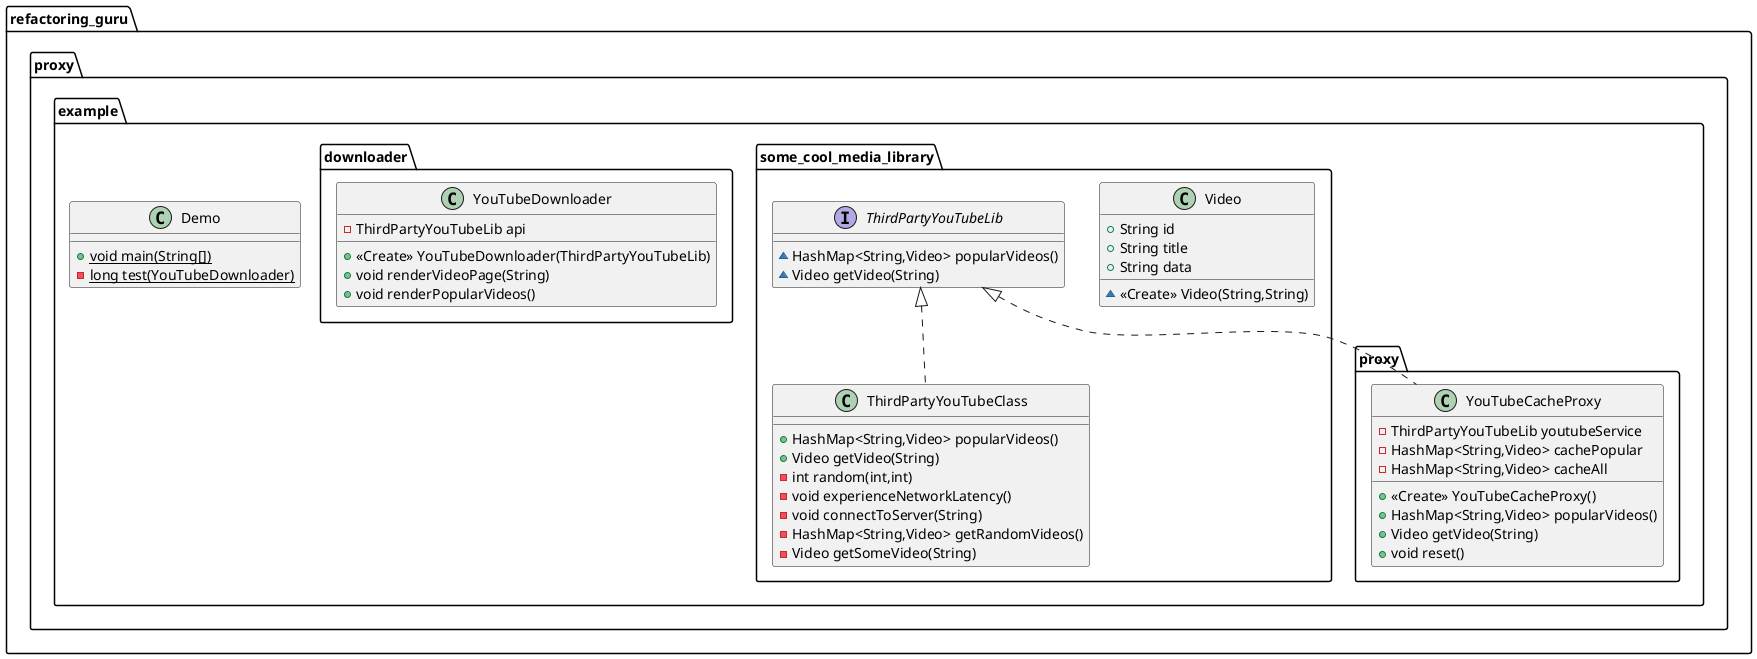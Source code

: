 @startuml
class refactoring_guru.proxy.example.Demo {
+ {static} void main(String[])
- {static} long test(YouTubeDownloader)
}

class refactoring_guru.proxy.example.some_cool_media_library.ThirdPartyYouTubeClass {
+ HashMap<String,Video> popularVideos()
+ Video getVideo(String)
- int random(int,int)
- void experienceNetworkLatency()
- void connectToServer(String)
- HashMap<String,Video> getRandomVideos()
- Video getSomeVideo(String)
}

class refactoring_guru.proxy.example.some_cool_media_library.Video {
+ String id
+ String title
+ String data
~ <<Create>> Video(String,String)
}


class refactoring_guru.proxy.example.downloader.YouTubeDownloader {
- ThirdPartyYouTubeLib api
+ <<Create>> YouTubeDownloader(ThirdPartyYouTubeLib)
+ void renderVideoPage(String)
+ void renderPopularVideos()
}


class refactoring_guru.proxy.example.proxy.YouTubeCacheProxy {
- ThirdPartyYouTubeLib youtubeService
- HashMap<String,Video> cachePopular
- HashMap<String,Video> cacheAll
+ <<Create>> YouTubeCacheProxy()
+ HashMap<String,Video> popularVideos()
+ Video getVideo(String)
+ void reset()
}


interface refactoring_guru.proxy.example.some_cool_media_library.ThirdPartyYouTubeLib {
~ HashMap<String,Video> popularVideos()
~ Video getVideo(String)
}



refactoring_guru.proxy.example.some_cool_media_library.ThirdPartyYouTubeLib <|.. refactoring_guru.proxy.example.some_cool_media_library.ThirdPartyYouTubeClass
refactoring_guru.proxy.example.some_cool_media_library.ThirdPartyYouTubeLib <|.. refactoring_guru.proxy.example.proxy.YouTubeCacheProxy
@enduml